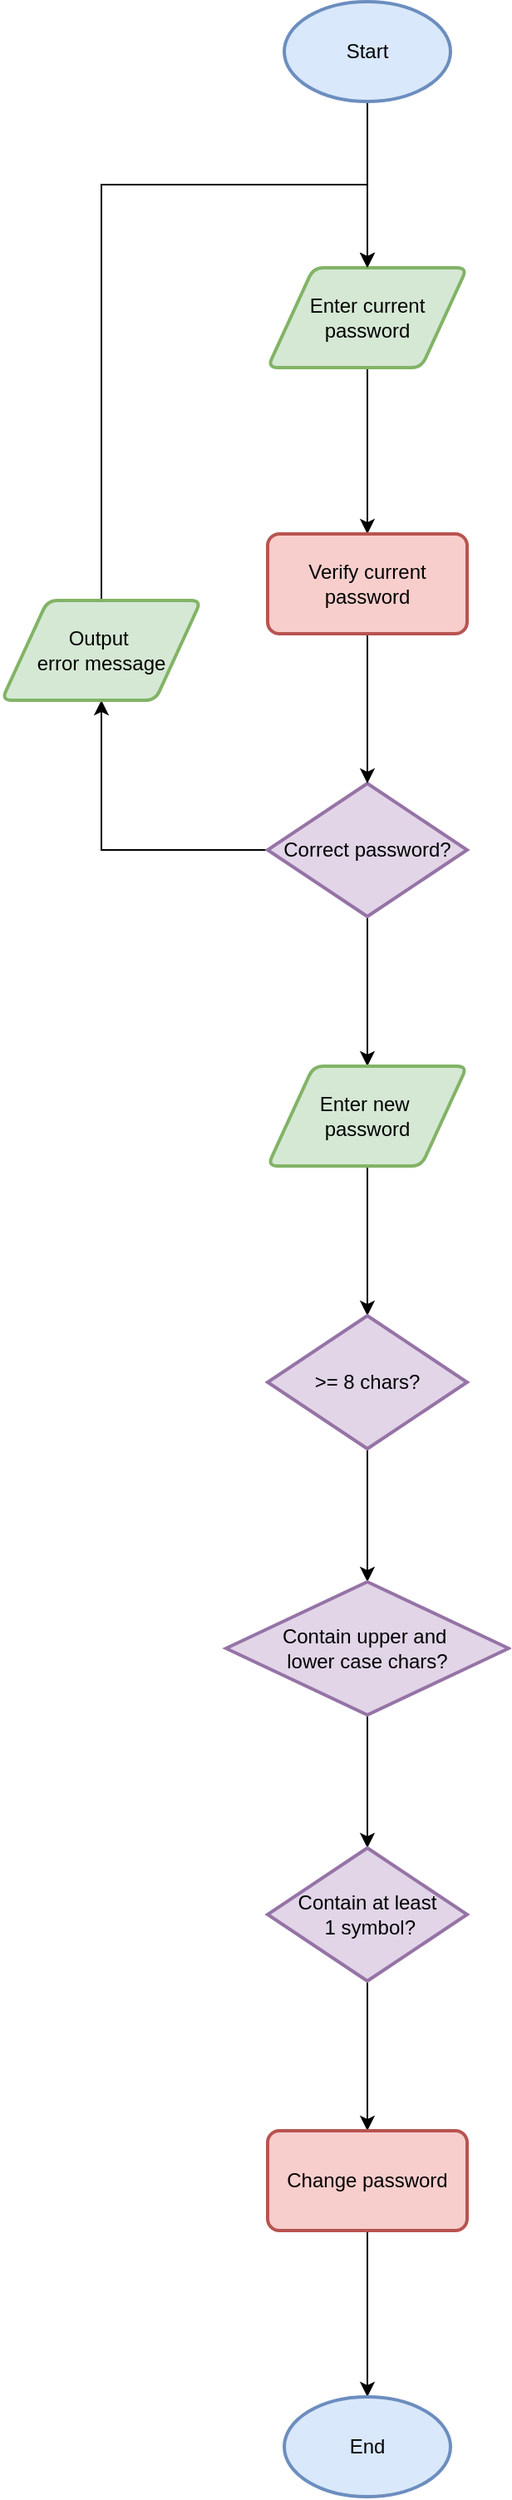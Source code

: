 <mxfile version="26.0.1">
  <diagram id="m9WsidW7QqAjyoEMNlAa" name="第 1 页">
    <mxGraphModel dx="1323" dy="743" grid="1" gridSize="10" guides="1" tooltips="1" connect="1" arrows="1" fold="1" page="0" pageScale="1" pageWidth="827" pageHeight="1169" background="none" math="0" shadow="0">
      <root>
        <mxCell id="0" />
        <mxCell id="1" parent="0" />
        <mxCell id="oW9dto42gi7ezwDTfF4M-5" style="edgeStyle=orthogonalEdgeStyle;rounded=0;orthogonalLoop=1;jettySize=auto;html=1;entryX=0.5;entryY=0;entryDx=0;entryDy=0;" edge="1" parent="1" source="d_DZ70Mudfyg9yd5zrVZ-1" target="oW9dto42gi7ezwDTfF4M-2">
          <mxGeometry relative="1" as="geometry" />
        </mxCell>
        <mxCell id="d_DZ70Mudfyg9yd5zrVZ-1" value="Start" style="strokeWidth=2;html=1;shape=mxgraph.flowchart.start_1;whiteSpace=wrap;fillColor=#dae8fc;strokeColor=#6c8ebf;" parent="1" vertex="1">
          <mxGeometry x="290" y="170" width="100" height="60" as="geometry" />
        </mxCell>
        <mxCell id="oW9dto42gi7ezwDTfF4M-8" value="" style="edgeStyle=orthogonalEdgeStyle;rounded=0;orthogonalLoop=1;jettySize=auto;html=1;" edge="1" parent="1" source="oW9dto42gi7ezwDTfF4M-2" target="oW9dto42gi7ezwDTfF4M-7">
          <mxGeometry relative="1" as="geometry" />
        </mxCell>
        <mxCell id="oW9dto42gi7ezwDTfF4M-2" value="Enter current password" style="shape=parallelogram;html=1;strokeWidth=2;perimeter=parallelogramPerimeter;whiteSpace=wrap;rounded=1;arcSize=12;size=0.23;fillColor=#d5e8d4;strokeColor=#82b366;" vertex="1" parent="1">
          <mxGeometry x="280" y="330" width="120" height="60" as="geometry" />
        </mxCell>
        <mxCell id="oW9dto42gi7ezwDTfF4M-12" style="edgeStyle=orthogonalEdgeStyle;rounded=0;orthogonalLoop=1;jettySize=auto;html=1;entryX=0.5;entryY=1;entryDx=0;entryDy=0;" edge="1" parent="1" source="oW9dto42gi7ezwDTfF4M-4" target="oW9dto42gi7ezwDTfF4M-11">
          <mxGeometry relative="1" as="geometry" />
        </mxCell>
        <mxCell id="oW9dto42gi7ezwDTfF4M-16" value="" style="edgeStyle=orthogonalEdgeStyle;rounded=0;orthogonalLoop=1;jettySize=auto;html=1;" edge="1" parent="1" source="oW9dto42gi7ezwDTfF4M-4" target="oW9dto42gi7ezwDTfF4M-15">
          <mxGeometry relative="1" as="geometry" />
        </mxCell>
        <mxCell id="oW9dto42gi7ezwDTfF4M-4" value="Correct password?" style="strokeWidth=2;html=1;shape=mxgraph.flowchart.decision;whiteSpace=wrap;fillColor=#e1d5e7;strokeColor=#9673a6;" vertex="1" parent="1">
          <mxGeometry x="280" y="640" width="120" height="80" as="geometry" />
        </mxCell>
        <mxCell id="oW9dto42gi7ezwDTfF4M-9" value="" style="edgeStyle=orthogonalEdgeStyle;rounded=0;orthogonalLoop=1;jettySize=auto;html=1;" edge="1" parent="1" source="oW9dto42gi7ezwDTfF4M-7" target="oW9dto42gi7ezwDTfF4M-4">
          <mxGeometry relative="1" as="geometry" />
        </mxCell>
        <mxCell id="oW9dto42gi7ezwDTfF4M-7" value="Verify current password" style="rounded=1;whiteSpace=wrap;html=1;absoluteArcSize=1;arcSize=14;strokeWidth=2;fillColor=#f8cecc;strokeColor=#b85450;" vertex="1" parent="1">
          <mxGeometry x="280" y="490" width="120" height="60" as="geometry" />
        </mxCell>
        <mxCell id="oW9dto42gi7ezwDTfF4M-13" style="edgeStyle=orthogonalEdgeStyle;rounded=0;orthogonalLoop=1;jettySize=auto;html=1;entryX=0.5;entryY=0;entryDx=0;entryDy=0;" edge="1" parent="1" source="oW9dto42gi7ezwDTfF4M-11" target="oW9dto42gi7ezwDTfF4M-2">
          <mxGeometry relative="1" as="geometry">
            <Array as="points">
              <mxPoint x="180" y="280" />
              <mxPoint x="340" y="280" />
            </Array>
          </mxGeometry>
        </mxCell>
        <mxCell id="oW9dto42gi7ezwDTfF4M-11" value="Output&amp;nbsp;&lt;div&gt;error message&lt;/div&gt;" style="shape=parallelogram;html=1;strokeWidth=2;perimeter=parallelogramPerimeter;whiteSpace=wrap;rounded=1;arcSize=12;size=0.23;fillColor=#d5e8d4;strokeColor=#82b366;" vertex="1" parent="1">
          <mxGeometry x="120" y="530" width="120" height="60" as="geometry" />
        </mxCell>
        <mxCell id="oW9dto42gi7ezwDTfF4M-18" value="" style="edgeStyle=orthogonalEdgeStyle;rounded=0;orthogonalLoop=1;jettySize=auto;html=1;" edge="1" parent="1" source="oW9dto42gi7ezwDTfF4M-15" target="oW9dto42gi7ezwDTfF4M-17">
          <mxGeometry relative="1" as="geometry" />
        </mxCell>
        <mxCell id="oW9dto42gi7ezwDTfF4M-15" value="Enter new&amp;nbsp;&lt;div&gt;password&lt;/div&gt;" style="shape=parallelogram;html=1;strokeWidth=2;perimeter=parallelogramPerimeter;whiteSpace=wrap;rounded=1;arcSize=12;size=0.23;fillColor=#d5e8d4;strokeColor=#82b366;" vertex="1" parent="1">
          <mxGeometry x="280" y="810" width="120" height="60" as="geometry" />
        </mxCell>
        <mxCell id="oW9dto42gi7ezwDTfF4M-21" value="" style="edgeStyle=orthogonalEdgeStyle;rounded=0;orthogonalLoop=1;jettySize=auto;html=1;" edge="1" parent="1" source="oW9dto42gi7ezwDTfF4M-17" target="oW9dto42gi7ezwDTfF4M-20">
          <mxGeometry relative="1" as="geometry" />
        </mxCell>
        <mxCell id="oW9dto42gi7ezwDTfF4M-17" value="&amp;gt;= 8 chars?" style="strokeWidth=2;html=1;shape=mxgraph.flowchart.decision;whiteSpace=wrap;fillColor=#e1d5e7;strokeColor=#9673a6;" vertex="1" parent="1">
          <mxGeometry x="280" y="960" width="120" height="80" as="geometry" />
        </mxCell>
        <mxCell id="oW9dto42gi7ezwDTfF4M-25" value="" style="edgeStyle=orthogonalEdgeStyle;rounded=0;orthogonalLoop=1;jettySize=auto;html=1;" edge="1" parent="1" source="oW9dto42gi7ezwDTfF4M-20" target="oW9dto42gi7ezwDTfF4M-24">
          <mxGeometry relative="1" as="geometry" />
        </mxCell>
        <mxCell id="oW9dto42gi7ezwDTfF4M-20" value="Contain upper and&amp;nbsp;&lt;div&gt;lower&amp;nbsp;&lt;span style=&quot;background-color: transparent; color: light-dark(rgb(0, 0, 0), rgb(255, 255, 255));&quot;&gt;case chars?&lt;/span&gt;&lt;/div&gt;" style="strokeWidth=2;html=1;shape=mxgraph.flowchart.decision;whiteSpace=wrap;fillColor=#e1d5e7;strokeColor=#9673a6;" vertex="1" parent="1">
          <mxGeometry x="255" y="1120" width="170" height="80" as="geometry" />
        </mxCell>
        <mxCell id="oW9dto42gi7ezwDTfF4M-34" value="" style="edgeStyle=orthogonalEdgeStyle;rounded=0;orthogonalLoop=1;jettySize=auto;html=1;" edge="1" parent="1" source="oW9dto42gi7ezwDTfF4M-24" target="oW9dto42gi7ezwDTfF4M-26">
          <mxGeometry relative="1" as="geometry" />
        </mxCell>
        <mxCell id="oW9dto42gi7ezwDTfF4M-24" value="Contain at least&lt;div&gt;&amp;nbsp;1 symbol?&lt;/div&gt;" style="strokeWidth=2;html=1;shape=mxgraph.flowchart.decision;whiteSpace=wrap;fillColor=#e1d5e7;strokeColor=#9673a6;" vertex="1" parent="1">
          <mxGeometry x="280" y="1280" width="120" height="80" as="geometry" />
        </mxCell>
        <mxCell id="oW9dto42gi7ezwDTfF4M-33" value="" style="edgeStyle=orthogonalEdgeStyle;rounded=0;orthogonalLoop=1;jettySize=auto;html=1;" edge="1" parent="1" source="oW9dto42gi7ezwDTfF4M-26" target="oW9dto42gi7ezwDTfF4M-29">
          <mxGeometry relative="1" as="geometry" />
        </mxCell>
        <mxCell id="oW9dto42gi7ezwDTfF4M-26" value="Change password" style="rounded=1;whiteSpace=wrap;html=1;absoluteArcSize=1;arcSize=14;strokeWidth=2;fillColor=#f8cecc;strokeColor=#b85450;" vertex="1" parent="1">
          <mxGeometry x="280" y="1450" width="120" height="60" as="geometry" />
        </mxCell>
        <mxCell id="oW9dto42gi7ezwDTfF4M-29" value="End" style="strokeWidth=2;html=1;shape=mxgraph.flowchart.start_1;whiteSpace=wrap;fillColor=#dae8fc;strokeColor=#6c8ebf;" vertex="1" parent="1">
          <mxGeometry x="290" y="1610" width="100" height="60" as="geometry" />
        </mxCell>
      </root>
    </mxGraphModel>
  </diagram>
</mxfile>
